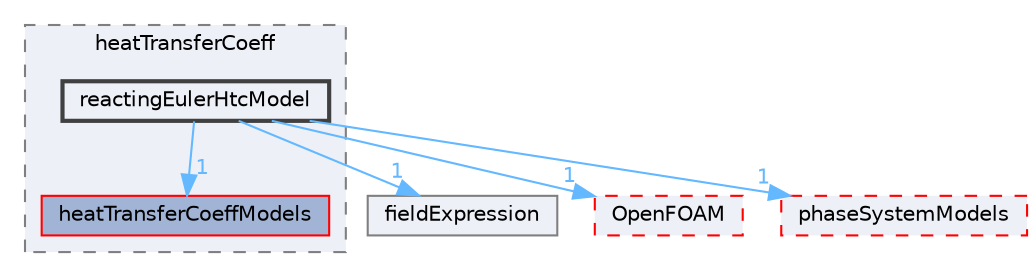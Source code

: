 digraph "src/functionObjects/field/heatTransferCoeff/reactingEulerHtcModel"
{
 // LATEX_PDF_SIZE
  bgcolor="transparent";
  edge [fontname=Helvetica,fontsize=10,labelfontname=Helvetica,labelfontsize=10];
  node [fontname=Helvetica,fontsize=10,shape=box,height=0.2,width=0.4];
  compound=true
  subgraph clusterdir_9552cb15ca6ddce8f6b0f61601ece7d9 {
    graph [ bgcolor="#edf0f7", pencolor="grey50", label="heatTransferCoeff", fontname=Helvetica,fontsize=10 style="filled,dashed", URL="dir_9552cb15ca6ddce8f6b0f61601ece7d9.html",tooltip=""]
  dir_23d2302e12169e011868a0ab3a02c4f6 [label="heatTransferCoeffModels", fillcolor="#a2b4d6", color="red", style="filled", URL="dir_23d2302e12169e011868a0ab3a02c4f6.html",tooltip=""];
  dir_5d0a80175b3fc6bec92179e7081030f7 [label="reactingEulerHtcModel", fillcolor="#edf0f7", color="grey25", style="filled,bold", URL="dir_5d0a80175b3fc6bec92179e7081030f7.html",tooltip=""];
  }
  dir_99d46d8c6d72cd5f0a835500a9aad641 [label="fieldExpression", fillcolor="#edf0f7", color="grey50", style="filled", URL="dir_99d46d8c6d72cd5f0a835500a9aad641.html",tooltip=""];
  dir_c5473ff19b20e6ec4dfe5c310b3778a8 [label="OpenFOAM", fillcolor="#edf0f7", color="red", style="filled,dashed", URL="dir_c5473ff19b20e6ec4dfe5c310b3778a8.html",tooltip=""];
  dir_cd6600bc80177e0c28877b216d84d6c6 [label="phaseSystemModels", fillcolor="#edf0f7", color="red", style="filled,dashed", URL="dir_cd6600bc80177e0c28877b216d84d6c6.html",tooltip=""];
  dir_5d0a80175b3fc6bec92179e7081030f7->dir_23d2302e12169e011868a0ab3a02c4f6 [headlabel="1", labeldistance=1.5 headhref="dir_003213_001715.html" href="dir_003213_001715.html" color="steelblue1" fontcolor="steelblue1"];
  dir_5d0a80175b3fc6bec92179e7081030f7->dir_99d46d8c6d72cd5f0a835500a9aad641 [headlabel="1", labeldistance=1.5 headhref="dir_003213_001324.html" href="dir_003213_001324.html" color="steelblue1" fontcolor="steelblue1"];
  dir_5d0a80175b3fc6bec92179e7081030f7->dir_c5473ff19b20e6ec4dfe5c310b3778a8 [headlabel="1", labeldistance=1.5 headhref="dir_003213_002695.html" href="dir_003213_002695.html" color="steelblue1" fontcolor="steelblue1"];
  dir_5d0a80175b3fc6bec92179e7081030f7->dir_cd6600bc80177e0c28877b216d84d6c6 [headlabel="1", labeldistance=1.5 headhref="dir_003213_002907.html" href="dir_003213_002907.html" color="steelblue1" fontcolor="steelblue1"];
}
